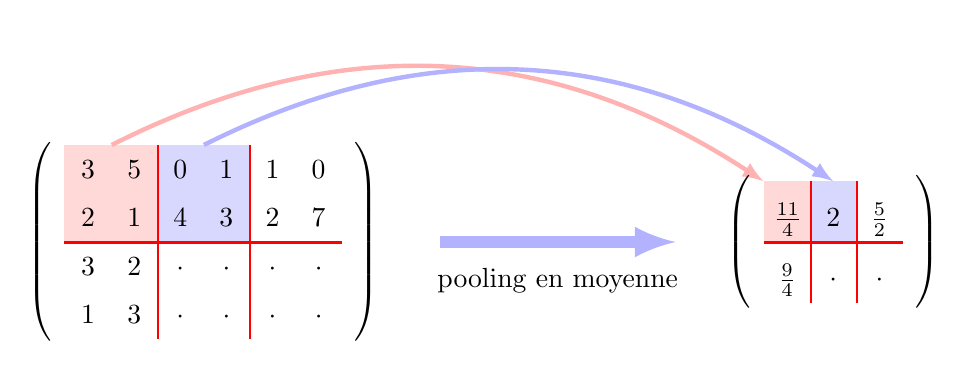 \begin{tikzpicture}
%\usetikzlibrary{matrix}
\usetikzlibrary{backgrounds}

\matrix (A) [matrix of math nodes,
             left delimiter  = (,
             right delimiter = ),align=center,text depth=.5ex,text height=2ex,text width=1em] at (0,0)
{%
3 & 5 & 0 & 1 & 1 & 0 \\
2 & 1 & 4 & 3 & 2 & 7 \\
3 & 2 & \cdot & \cdot & \cdot & \cdot \\
1 & 3 & \cdot & \cdot & \cdot & \cdot \\
};

\matrix (B) [matrix of math nodes,
             left delimiter  = (,
             right delimiter = ),align=center,text depth=.5ex,text height=3ex,text width=1em] at (8,0)
{%
\frac{11}4 & 2 & \frac52 \\
\frac94 &  \cdot & \cdot \\
};


\draw[->,>=latex,line width = 4pt,blue!30] (3,0) -- ++(3,0) node[midway,below=1ex,black]{pooling en moyenne};

%\node at (0,-2) {matrice de taille $4\times 6$};
%\node at (8,-1.5) {matrice de taille $2\times 3$};

\draw[red,thick] (A-1-2.north east)--(A-4-2.south east);
\draw[red,thick,thick] (A-1-4.north east)--(A-4-4.south east);
\draw[red,thick,thick] (A-2-1.south west)--(A-2-6.south east);

\draw[red,thick,thick] (B-1-1.north east)--(B-2-1.south east);
\draw[red,thick,thick] (B-1-2.north east)--(B-2-2.south east);
\draw[red,thick,thick] (B-1-1.south west)--(B-1-3.south east);

%\draw[<->,>=latex,thick,blue] (-2.25,0) -- ++(0,1) node[midway,left]{$2$};
%\draw[<->,>=latex,thick,blue] (-1.75,1.25) -- ++(1,0) node[midway,above]{$2$};

\begin{scope}[on background layer]
\fill[red!30,opacity=0.5] (A-1-1.north west) rectangle (A-2-2.south east);
\fill[red!30,opacity=0.5] (B-1-1.north west) rectangle (B-1-1.south east);
\draw[->,>=latex,ultra thick,red!30] (A-1-1.north east) to[bend left] (B-1-1.north west);
\fill[blue!30,opacity=0.5] (A-1-3.north west) rectangle (A-2-4.south east);
\fill[blue!30,opacity=0.5] (B-1-2.north west) rectangle (B-1-2.south east);
\draw[->,>=latex,ultra thick,blue!30] (A-1-3.north east) to[bend left] (B-1-2.north);
\end{scope}


\end{tikzpicture}